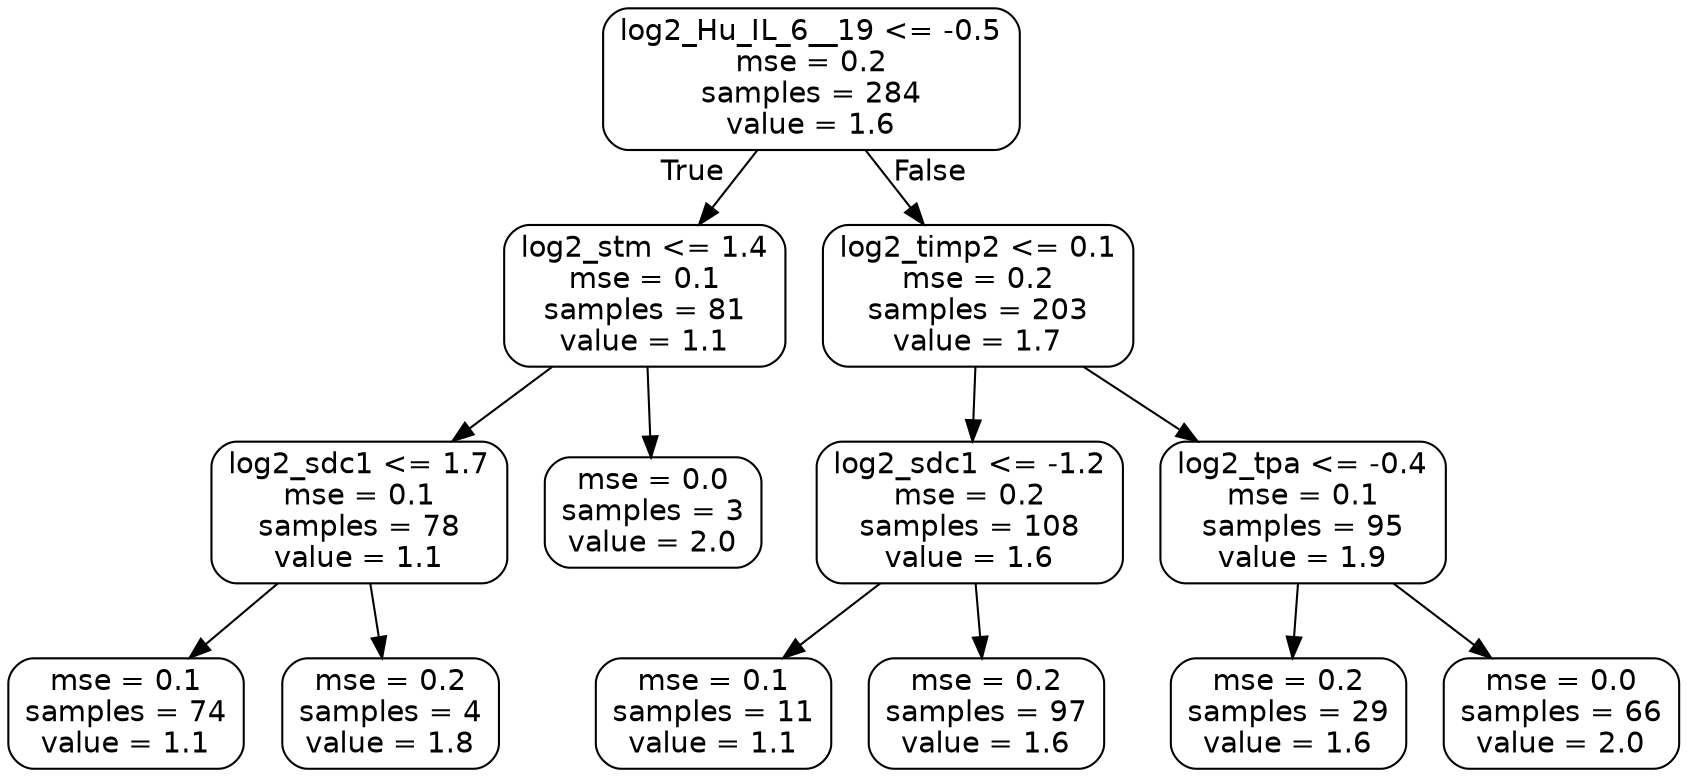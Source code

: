 digraph Tree {
node [shape=box, style="rounded", color="black", fontname=helvetica] ;
edge [fontname=helvetica] ;
0 [label="log2_Hu_IL_6__19 <= -0.5\nmse = 0.2\nsamples = 284\nvalue = 1.6"] ;
1 [label="log2_stm <= 1.4\nmse = 0.1\nsamples = 81\nvalue = 1.1"] ;
0 -> 1 [labeldistance=2.5, labelangle=45, headlabel="True"] ;
2 [label="log2_sdc1 <= 1.7\nmse = 0.1\nsamples = 78\nvalue = 1.1"] ;
1 -> 2 ;
3 [label="mse = 0.1\nsamples = 74\nvalue = 1.1"] ;
2 -> 3 ;
4 [label="mse = 0.2\nsamples = 4\nvalue = 1.8"] ;
2 -> 4 ;
5 [label="mse = 0.0\nsamples = 3\nvalue = 2.0"] ;
1 -> 5 ;
6 [label="log2_timp2 <= 0.1\nmse = 0.2\nsamples = 203\nvalue = 1.7"] ;
0 -> 6 [labeldistance=2.5, labelangle=-45, headlabel="False"] ;
7 [label="log2_sdc1 <= -1.2\nmse = 0.2\nsamples = 108\nvalue = 1.6"] ;
6 -> 7 ;
8 [label="mse = 0.1\nsamples = 11\nvalue = 1.1"] ;
7 -> 8 ;
9 [label="mse = 0.2\nsamples = 97\nvalue = 1.6"] ;
7 -> 9 ;
10 [label="log2_tpa <= -0.4\nmse = 0.1\nsamples = 95\nvalue = 1.9"] ;
6 -> 10 ;
11 [label="mse = 0.2\nsamples = 29\nvalue = 1.6"] ;
10 -> 11 ;
12 [label="mse = 0.0\nsamples = 66\nvalue = 2.0"] ;
10 -> 12 ;
}